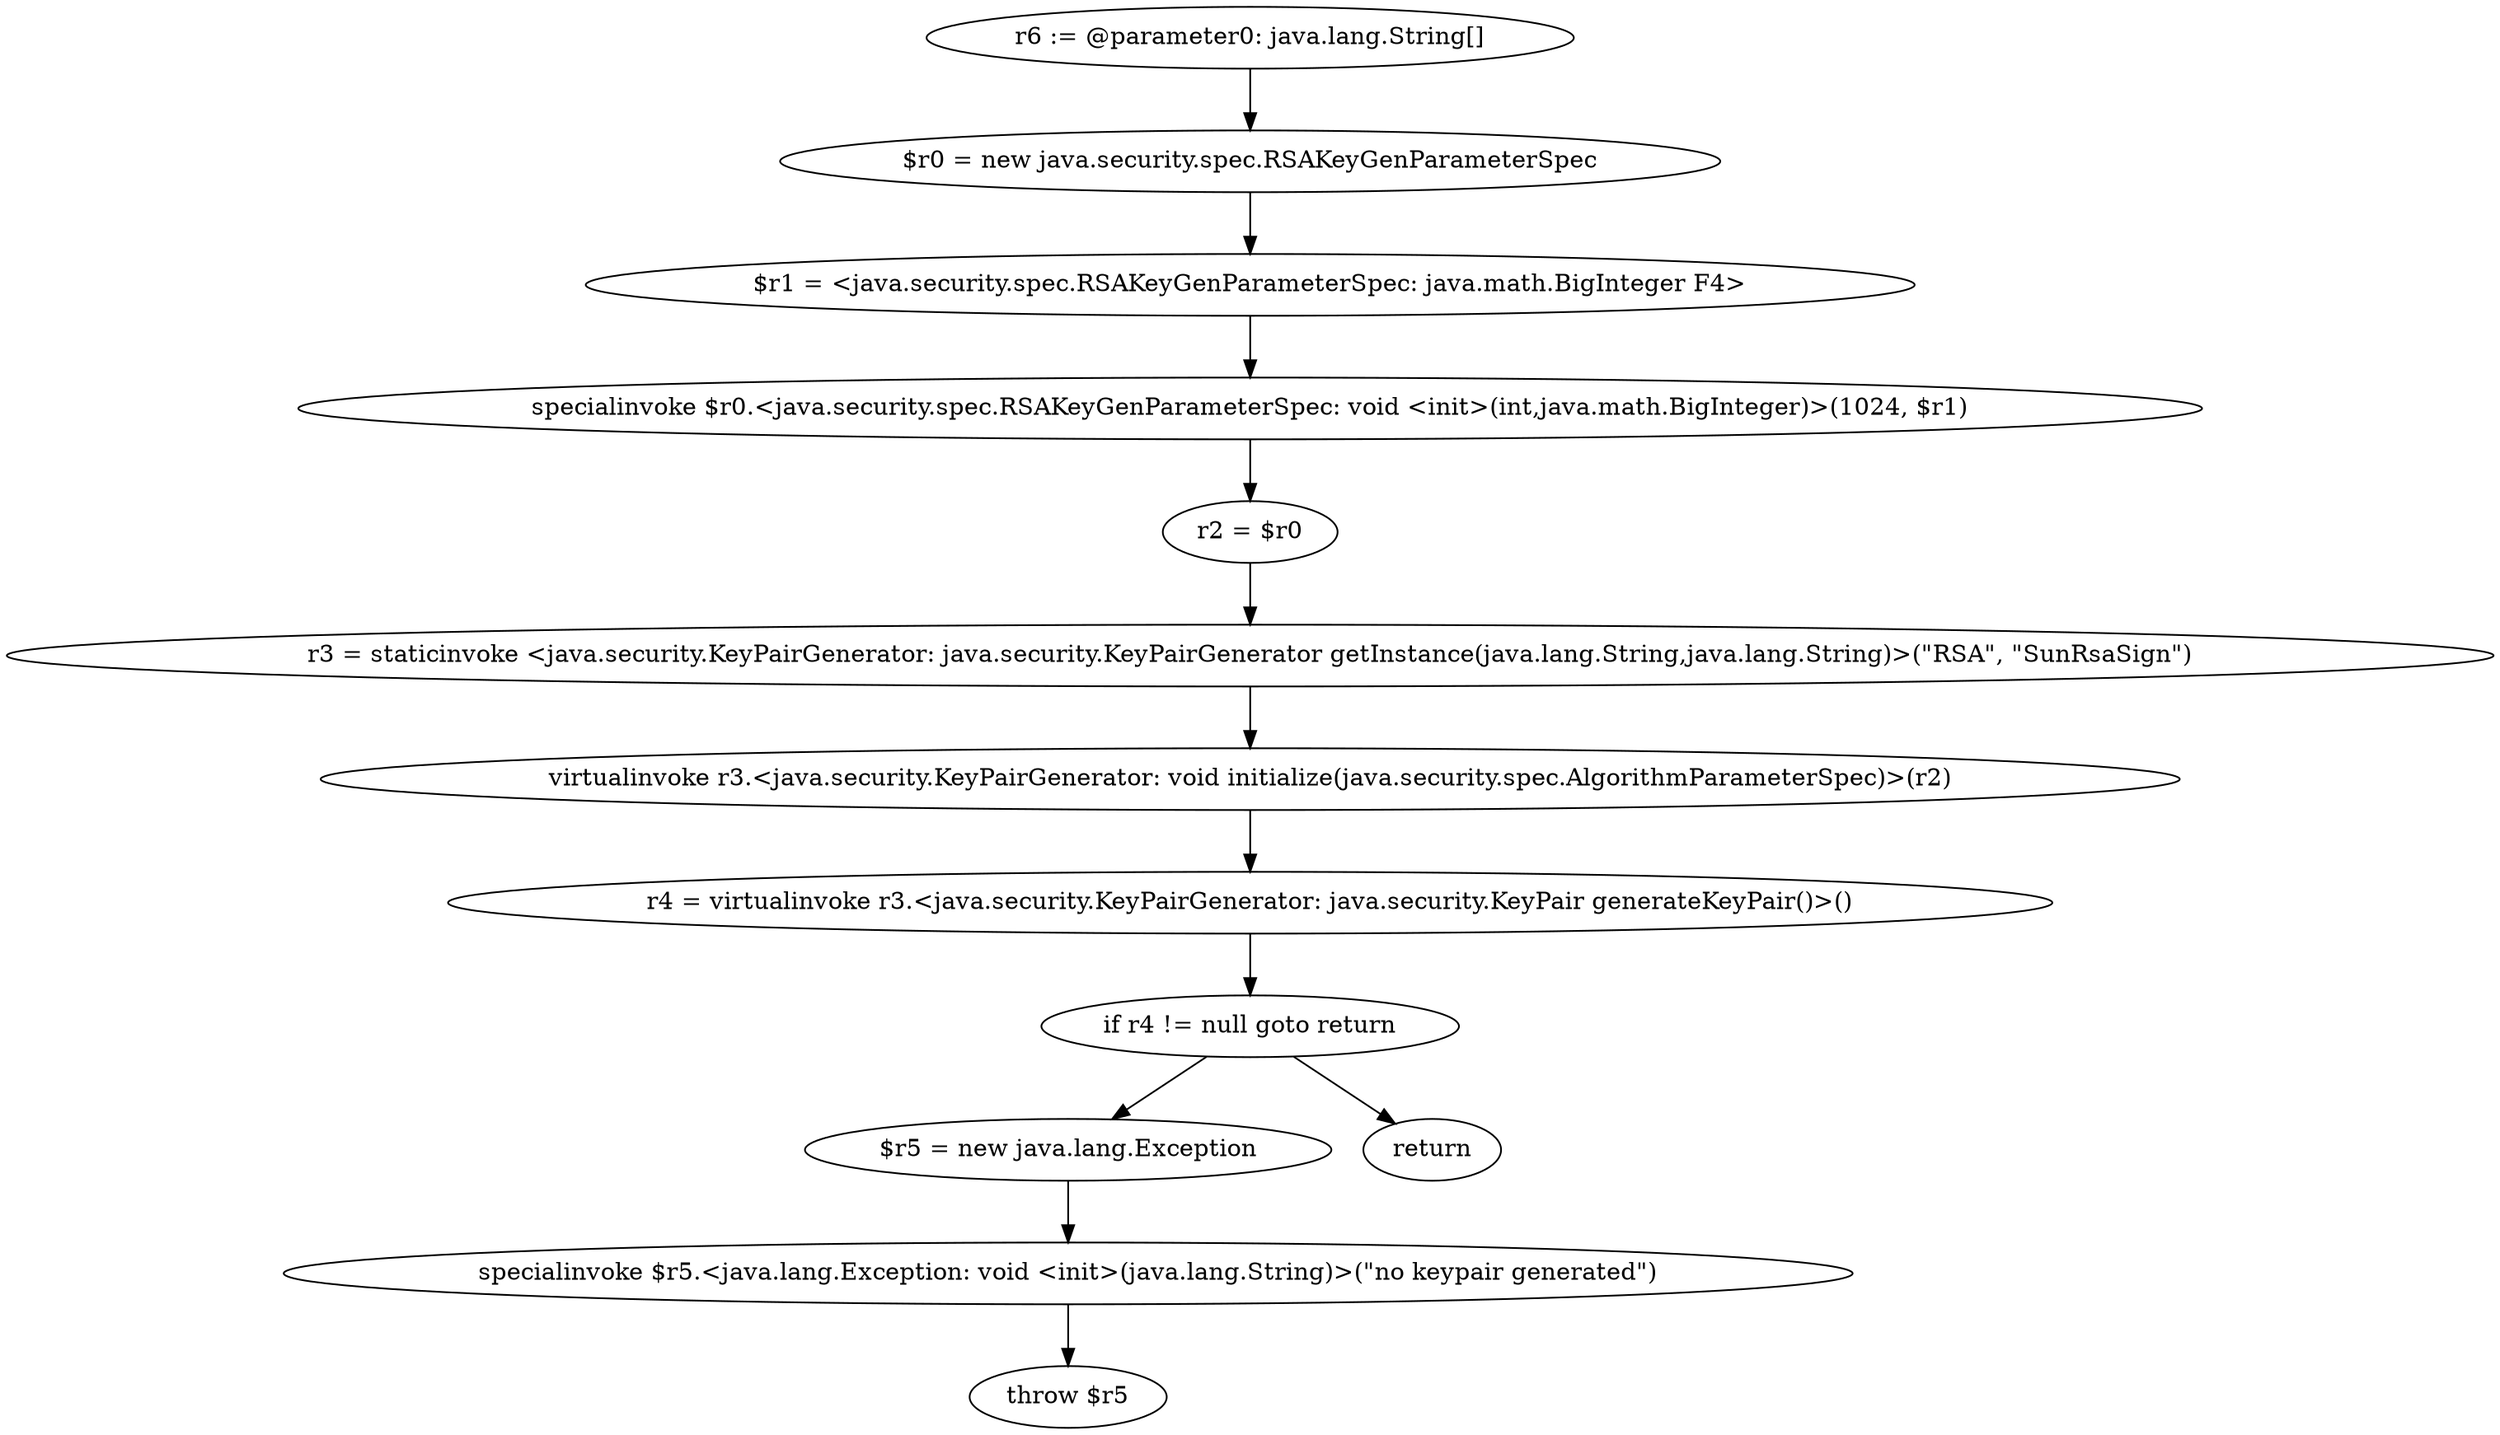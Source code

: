 digraph "unitGraph" {
    "r6 := @parameter0: java.lang.String[]"
    "$r0 = new java.security.spec.RSAKeyGenParameterSpec"
    "$r1 = <java.security.spec.RSAKeyGenParameterSpec: java.math.BigInteger F4>"
    "specialinvoke $r0.<java.security.spec.RSAKeyGenParameterSpec: void <init>(int,java.math.BigInteger)>(1024, $r1)"
    "r2 = $r0"
    "r3 = staticinvoke <java.security.KeyPairGenerator: java.security.KeyPairGenerator getInstance(java.lang.String,java.lang.String)>(\"RSA\", \"SunRsaSign\")"
    "virtualinvoke r3.<java.security.KeyPairGenerator: void initialize(java.security.spec.AlgorithmParameterSpec)>(r2)"
    "r4 = virtualinvoke r3.<java.security.KeyPairGenerator: java.security.KeyPair generateKeyPair()>()"
    "if r4 != null goto return"
    "$r5 = new java.lang.Exception"
    "specialinvoke $r5.<java.lang.Exception: void <init>(java.lang.String)>(\"no keypair generated\")"
    "throw $r5"
    "return"
    "r6 := @parameter0: java.lang.String[]"->"$r0 = new java.security.spec.RSAKeyGenParameterSpec";
    "$r0 = new java.security.spec.RSAKeyGenParameterSpec"->"$r1 = <java.security.spec.RSAKeyGenParameterSpec: java.math.BigInteger F4>";
    "$r1 = <java.security.spec.RSAKeyGenParameterSpec: java.math.BigInteger F4>"->"specialinvoke $r0.<java.security.spec.RSAKeyGenParameterSpec: void <init>(int,java.math.BigInteger)>(1024, $r1)";
    "specialinvoke $r0.<java.security.spec.RSAKeyGenParameterSpec: void <init>(int,java.math.BigInteger)>(1024, $r1)"->"r2 = $r0";
    "r2 = $r0"->"r3 = staticinvoke <java.security.KeyPairGenerator: java.security.KeyPairGenerator getInstance(java.lang.String,java.lang.String)>(\"RSA\", \"SunRsaSign\")";
    "r3 = staticinvoke <java.security.KeyPairGenerator: java.security.KeyPairGenerator getInstance(java.lang.String,java.lang.String)>(\"RSA\", \"SunRsaSign\")"->"virtualinvoke r3.<java.security.KeyPairGenerator: void initialize(java.security.spec.AlgorithmParameterSpec)>(r2)";
    "virtualinvoke r3.<java.security.KeyPairGenerator: void initialize(java.security.spec.AlgorithmParameterSpec)>(r2)"->"r4 = virtualinvoke r3.<java.security.KeyPairGenerator: java.security.KeyPair generateKeyPair()>()";
    "r4 = virtualinvoke r3.<java.security.KeyPairGenerator: java.security.KeyPair generateKeyPair()>()"->"if r4 != null goto return";
    "if r4 != null goto return"->"$r5 = new java.lang.Exception";
    "if r4 != null goto return"->"return";
    "$r5 = new java.lang.Exception"->"specialinvoke $r5.<java.lang.Exception: void <init>(java.lang.String)>(\"no keypair generated\")";
    "specialinvoke $r5.<java.lang.Exception: void <init>(java.lang.String)>(\"no keypair generated\")"->"throw $r5";
}
